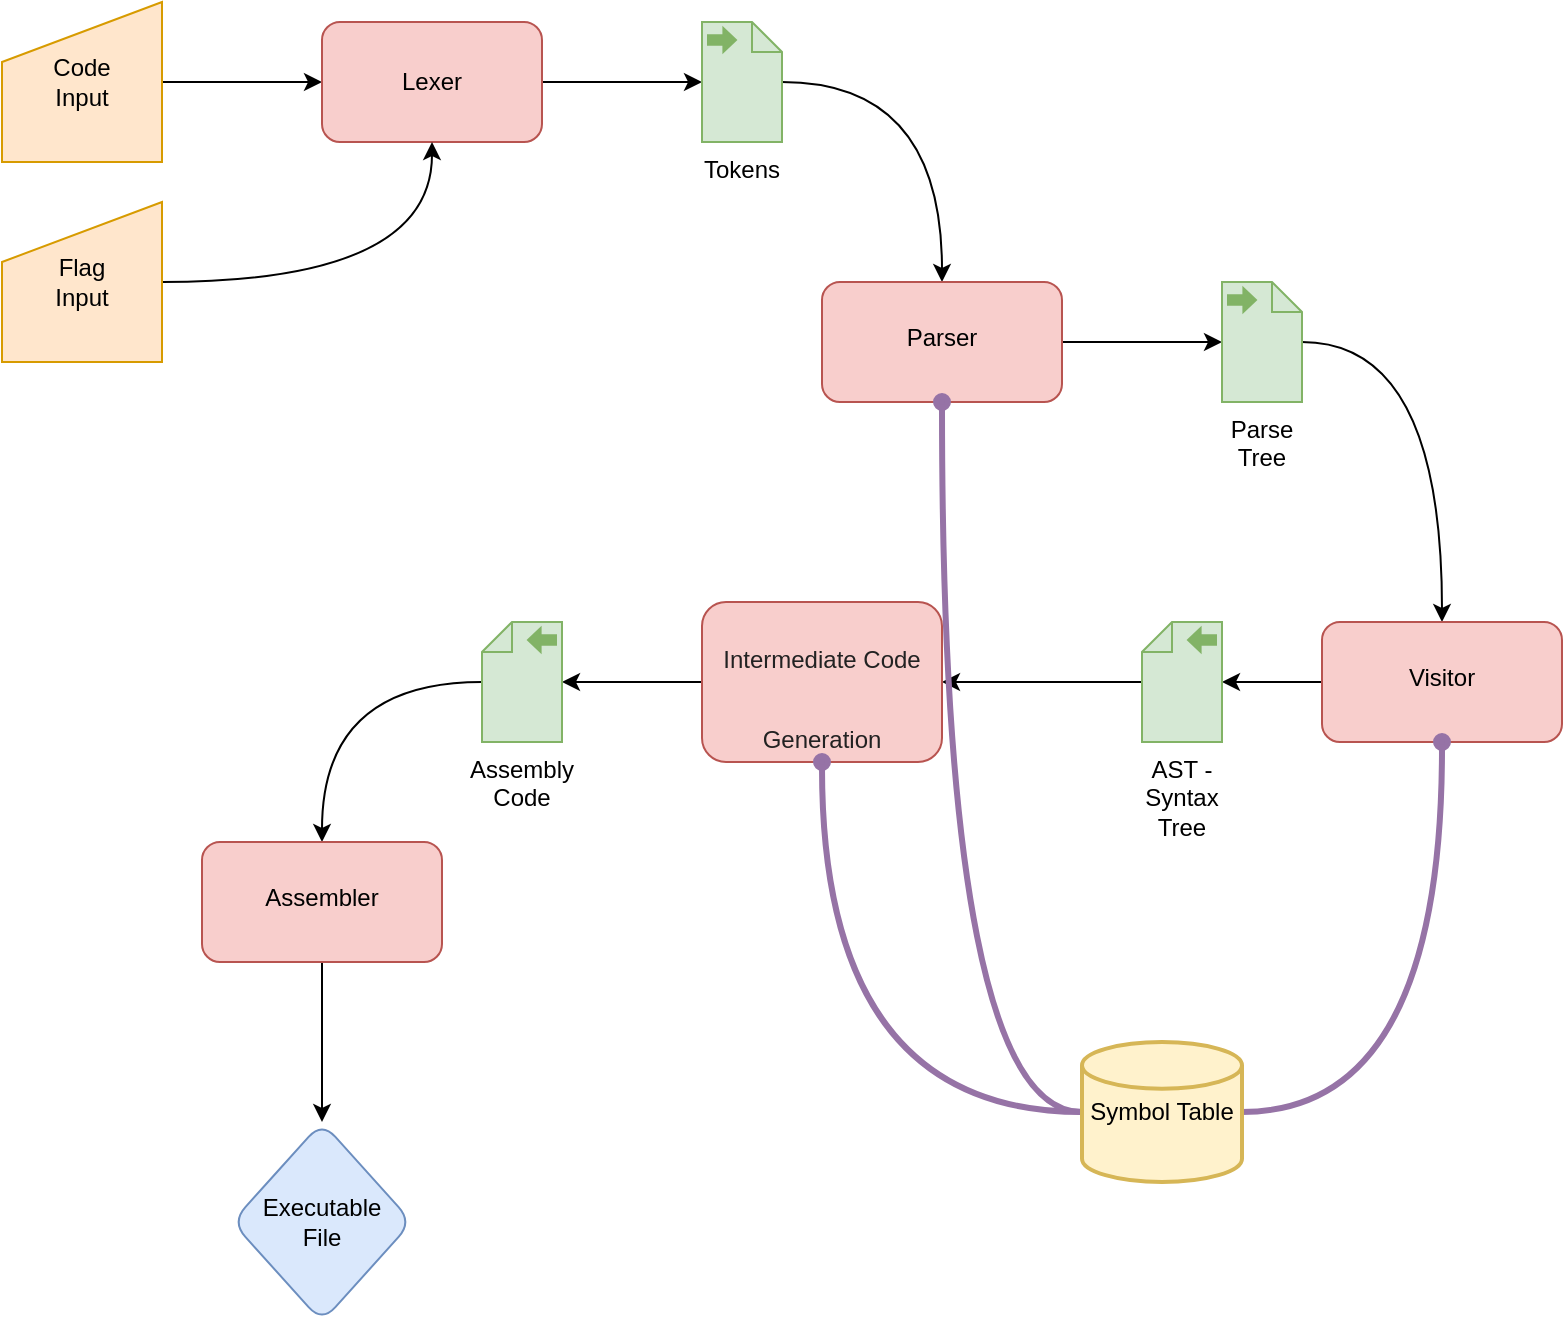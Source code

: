 <mxfile version="15.2.9" type="gitlab">
  <diagram id="DwC4AQUkQDPG6qMaaU28" name="Page-1">
    <mxGraphModel dx="1374" dy="786" grid="1" gridSize="10" guides="1" tooltips="1" connect="1" arrows="1" fold="1" page="1" pageScale="1" pageWidth="850" pageHeight="1100" math="0" shadow="0">
      <root>
        <mxCell id="0" />
        <mxCell id="1" parent="0" />
        <mxCell id="YU6FAGFtOElAnL_mcQNl-2" style="edgeStyle=orthogonalEdgeStyle;rounded=0;orthogonalLoop=1;jettySize=auto;html=1;entryX=0;entryY=0.5;entryDx=0;entryDy=0;" parent="1" source="YU6FAGFtOElAnL_mcQNl-1" target="YU6FAGFtOElAnL_mcQNl-3" edge="1">
          <mxGeometry relative="1" as="geometry">
            <mxPoint x="220" y="110" as="targetPoint" />
          </mxGeometry>
        </mxCell>
        <mxCell id="YU6FAGFtOElAnL_mcQNl-1" value="Code&lt;br&gt;Input" style="shape=manualInput;whiteSpace=wrap;html=1;fillColor=#ffe6cc;strokeColor=#d79b00;" parent="1" vertex="1">
          <mxGeometry x="60" y="70" width="80" height="80" as="geometry" />
        </mxCell>
        <mxCell id="YU6FAGFtOElAnL_mcQNl-7" value="" style="edgeStyle=orthogonalEdgeStyle;rounded=0;orthogonalLoop=1;jettySize=auto;html=1;entryX=0;entryY=0.5;entryDx=0;entryDy=0;entryPerimeter=0;" parent="1" source="YU6FAGFtOElAnL_mcQNl-3" target="YU6FAGFtOElAnL_mcQNl-8" edge="1">
          <mxGeometry relative="1" as="geometry">
            <mxPoint x="405" y="110" as="targetPoint" />
          </mxGeometry>
        </mxCell>
        <mxCell id="YU6FAGFtOElAnL_mcQNl-3" value="Lexer" style="rounded=1;whiteSpace=wrap;html=1;fillColor=#f8cecc;strokeColor=#b85450;" parent="1" vertex="1">
          <mxGeometry x="220" y="80" width="110" height="60" as="geometry" />
        </mxCell>
        <mxCell id="XVWvRvzidodl5FpT3odL-1" value="" style="edgeStyle=orthogonalEdgeStyle;rounded=0;orthogonalLoop=1;jettySize=auto;html=1;entryX=0.5;entryY=1;entryDx=0;entryDy=0;curved=1;" parent="1" source="YU6FAGFtOElAnL_mcQNl-4" target="YU6FAGFtOElAnL_mcQNl-3" edge="1">
          <mxGeometry relative="1" as="geometry" />
        </mxCell>
        <mxCell id="YU6FAGFtOElAnL_mcQNl-4" value="Flag&lt;br&gt;Input" style="shape=manualInput;whiteSpace=wrap;html=1;fillColor=#ffe6cc;strokeColor=#d79b00;" parent="1" vertex="1">
          <mxGeometry x="60" y="170" width="80" height="80" as="geometry" />
        </mxCell>
        <mxCell id="YU6FAGFtOElAnL_mcQNl-13" value="" style="edgeStyle=orthogonalEdgeStyle;curved=1;rounded=0;orthogonalLoop=1;jettySize=auto;html=1;" parent="1" source="YU6FAGFtOElAnL_mcQNl-8" target="YU6FAGFtOElAnL_mcQNl-12" edge="1">
          <mxGeometry relative="1" as="geometry" />
        </mxCell>
        <mxCell id="YU6FAGFtOElAnL_mcQNl-8" value="Tokens" style="shape=mxgraph.bpmn.data;labelPosition=center;verticalLabelPosition=bottom;align=center;verticalAlign=top;whiteSpace=wrap;size=15;html=1;bpmnTransferType=output;fillColor=#d5e8d4;strokeColor=#82b366;" parent="1" vertex="1">
          <mxGeometry x="410" y="80" width="40" height="60" as="geometry" />
        </mxCell>
        <mxCell id="YU6FAGFtOElAnL_mcQNl-15" value="" style="edgeStyle=orthogonalEdgeStyle;curved=1;rounded=0;orthogonalLoop=1;jettySize=auto;html=1;" parent="1" source="YU6FAGFtOElAnL_mcQNl-12" target="YU6FAGFtOElAnL_mcQNl-14" edge="1">
          <mxGeometry relative="1" as="geometry" />
        </mxCell>
        <mxCell id="YU6FAGFtOElAnL_mcQNl-12" value="&lt;br&gt;Parser" style="whiteSpace=wrap;html=1;verticalAlign=top;strokeColor=#b85450;fillColor=#f8cecc;rounded=1;glass=0;shadow=0;sketch=0;" parent="1" vertex="1">
          <mxGeometry x="470" y="210" width="120" height="60" as="geometry" />
        </mxCell>
        <mxCell id="YU6FAGFtOElAnL_mcQNl-16" style="edgeStyle=orthogonalEdgeStyle;curved=1;rounded=0;orthogonalLoop=1;jettySize=auto;html=1;entryX=0.5;entryY=0;entryDx=0;entryDy=0;" parent="1" source="YU6FAGFtOElAnL_mcQNl-14" target="YU6FAGFtOElAnL_mcQNl-17" edge="1">
          <mxGeometry relative="1" as="geometry">
            <mxPoint x="780" y="370" as="targetPoint" />
          </mxGeometry>
        </mxCell>
        <mxCell id="YU6FAGFtOElAnL_mcQNl-14" value="Parse Tree" style="shape=mxgraph.bpmn.data;labelPosition=center;verticalLabelPosition=bottom;align=center;verticalAlign=top;whiteSpace=wrap;size=15;html=1;bpmnTransferType=output;fillColor=#d5e8d4;strokeColor=#82b366;" parent="1" vertex="1">
          <mxGeometry x="670" y="210" width="40" height="60" as="geometry" />
        </mxCell>
        <mxCell id="YU6FAGFtOElAnL_mcQNl-20" value="" style="edgeStyle=orthogonalEdgeStyle;curved=1;rounded=0;orthogonalLoop=1;jettySize=auto;html=1;" parent="1" source="YU6FAGFtOElAnL_mcQNl-17" target="YU6FAGFtOElAnL_mcQNl-19" edge="1">
          <mxGeometry relative="1" as="geometry" />
        </mxCell>
        <mxCell id="YU6FAGFtOElAnL_mcQNl-17" value="&lt;br&gt;Visitor" style="whiteSpace=wrap;html=1;verticalAlign=top;strokeColor=#b85450;fillColor=#f8cecc;rounded=1;glass=0;shadow=0;sketch=0;" parent="1" vertex="1">
          <mxGeometry x="720" y="380" width="120" height="60" as="geometry" />
        </mxCell>
        <mxCell id="YU6FAGFtOElAnL_mcQNl-22" style="edgeStyle=orthogonalEdgeStyle;curved=1;rounded=0;orthogonalLoop=1;jettySize=auto;html=1;entryX=1;entryY=0.5;entryDx=0;entryDy=0;" parent="1" source="YU6FAGFtOElAnL_mcQNl-19" target="YU6FAGFtOElAnL_mcQNl-21" edge="1">
          <mxGeometry relative="1" as="geometry" />
        </mxCell>
        <mxCell id="YU6FAGFtOElAnL_mcQNl-19" value="AST - Syntax Tree" style="shape=mxgraph.bpmn.data;labelPosition=center;verticalLabelPosition=bottom;align=center;verticalAlign=top;whiteSpace=wrap;size=15;html=1;bpmnTransferType=output;fillColor=#d5e8d4;strokeColor=#82b366;direction=east;flipH=1;" parent="1" vertex="1">
          <mxGeometry x="630" y="380" width="40" height="60" as="geometry" />
        </mxCell>
        <mxCell id="YU6FAGFtOElAnL_mcQNl-24" value="" style="edgeStyle=orthogonalEdgeStyle;curved=1;rounded=0;orthogonalLoop=1;jettySize=auto;html=1;" parent="1" source="YU6FAGFtOElAnL_mcQNl-21" target="YU6FAGFtOElAnL_mcQNl-23" edge="1">
          <mxGeometry relative="1" as="geometry" />
        </mxCell>
        <mxCell id="YU6FAGFtOElAnL_mcQNl-21" value="&lt;h2 style=&quot;box-sizing: inherit ; padding: 0px ; margin: 0px 0px 0.5em ; line-height: 40px ; color: rgb(34 , 34 , 34)&quot;&gt;&lt;span style=&quot;font-size: 12px ; font-weight: normal ; line-height: 123%&quot;&gt;Intermediate Code Generation&lt;/span&gt;&lt;br&gt;&lt;/h2&gt;" style="whiteSpace=wrap;html=1;verticalAlign=top;strokeColor=#b85450;fillColor=#f8cecc;rounded=1;glass=0;shadow=0;sketch=0;" parent="1" vertex="1">
          <mxGeometry x="410" y="370" width="120" height="80" as="geometry" />
        </mxCell>
        <mxCell id="YU6FAGFtOElAnL_mcQNl-31" style="edgeStyle=orthogonalEdgeStyle;curved=1;rounded=0;orthogonalLoop=1;jettySize=auto;html=1;" parent="1" source="YU6FAGFtOElAnL_mcQNl-23" target="YU6FAGFtOElAnL_mcQNl-30" edge="1">
          <mxGeometry relative="1" as="geometry" />
        </mxCell>
        <mxCell id="YU6FAGFtOElAnL_mcQNl-23" value="Assembly Code" style="shape=mxgraph.bpmn.data;labelPosition=center;verticalLabelPosition=bottom;align=center;verticalAlign=top;whiteSpace=wrap;size=15;html=1;bpmnTransferType=output;fillColor=#d5e8d4;strokeColor=#82b366;direction=east;flipH=1;" parent="1" vertex="1">
          <mxGeometry x="300" y="380" width="40" height="60" as="geometry" />
        </mxCell>
        <mxCell id="YU6FAGFtOElAnL_mcQNl-27" style="edgeStyle=orthogonalEdgeStyle;rounded=0;orthogonalLoop=1;jettySize=auto;html=1;entryX=0.5;entryY=1;entryDx=0;entryDy=0;fillColor=#e1d5e7;strokeColor=#9673a6;curved=1;strokeWidth=3;endArrow=oval;endFill=1;" parent="1" source="YU6FAGFtOElAnL_mcQNl-25" target="YU6FAGFtOElAnL_mcQNl-21" edge="1">
          <mxGeometry relative="1" as="geometry" />
        </mxCell>
        <mxCell id="YU6FAGFtOElAnL_mcQNl-28" style="edgeStyle=orthogonalEdgeStyle;rounded=0;orthogonalLoop=1;jettySize=auto;html=1;entryX=0.5;entryY=1;entryDx=0;entryDy=0;fillColor=#e1d5e7;strokeColor=#9673a6;curved=1;strokeWidth=3;endArrow=oval;endFill=1;" parent="1" source="YU6FAGFtOElAnL_mcQNl-25" target="YU6FAGFtOElAnL_mcQNl-17" edge="1">
          <mxGeometry relative="1" as="geometry" />
        </mxCell>
        <mxCell id="YU6FAGFtOElAnL_mcQNl-29" style="edgeStyle=orthogonalEdgeStyle;rounded=0;orthogonalLoop=1;jettySize=auto;html=1;entryX=0.5;entryY=1;entryDx=0;entryDy=0;fillColor=#e1d5e7;strokeColor=#9673a6;curved=1;strokeWidth=3;endArrow=oval;endFill=1;" parent="1" source="YU6FAGFtOElAnL_mcQNl-25" target="YU6FAGFtOElAnL_mcQNl-12" edge="1">
          <mxGeometry relative="1" as="geometry" />
        </mxCell>
        <mxCell id="YU6FAGFtOElAnL_mcQNl-25" value="Symbol Table" style="strokeWidth=2;html=1;shape=mxgraph.flowchart.database;whiteSpace=wrap;rounded=1;shadow=0;glass=0;sketch=0;fillColor=#fff2cc;strokeColor=#d6b656;" parent="1" vertex="1">
          <mxGeometry x="600" y="590" width="80" height="70" as="geometry" />
        </mxCell>
        <mxCell id="YU6FAGFtOElAnL_mcQNl-33" value="" style="edgeStyle=orthogonalEdgeStyle;curved=1;rounded=0;orthogonalLoop=1;jettySize=auto;html=1;" parent="1" source="YU6FAGFtOElAnL_mcQNl-30" target="YU6FAGFtOElAnL_mcQNl-32" edge="1">
          <mxGeometry relative="1" as="geometry" />
        </mxCell>
        <mxCell id="YU6FAGFtOElAnL_mcQNl-30" value="&lt;br&gt;Assembler" style="whiteSpace=wrap;html=1;verticalAlign=top;strokeColor=#b85450;fillColor=#f8cecc;rounded=1;glass=0;shadow=0;sketch=0;" parent="1" vertex="1">
          <mxGeometry x="160" y="490" width="120" height="60" as="geometry" />
        </mxCell>
        <mxCell id="YU6FAGFtOElAnL_mcQNl-32" value="Executable&lt;br&gt;File" style="rhombus;whiteSpace=wrap;html=1;rounded=1;shadow=0;glass=0;sketch=0;fillColor=#dae8fc;strokeColor=#6c8ebf;" parent="1" vertex="1">
          <mxGeometry x="175" y="630" width="90" height="100" as="geometry" />
        </mxCell>
      </root>
    </mxGraphModel>
  </diagram>
</mxfile>
